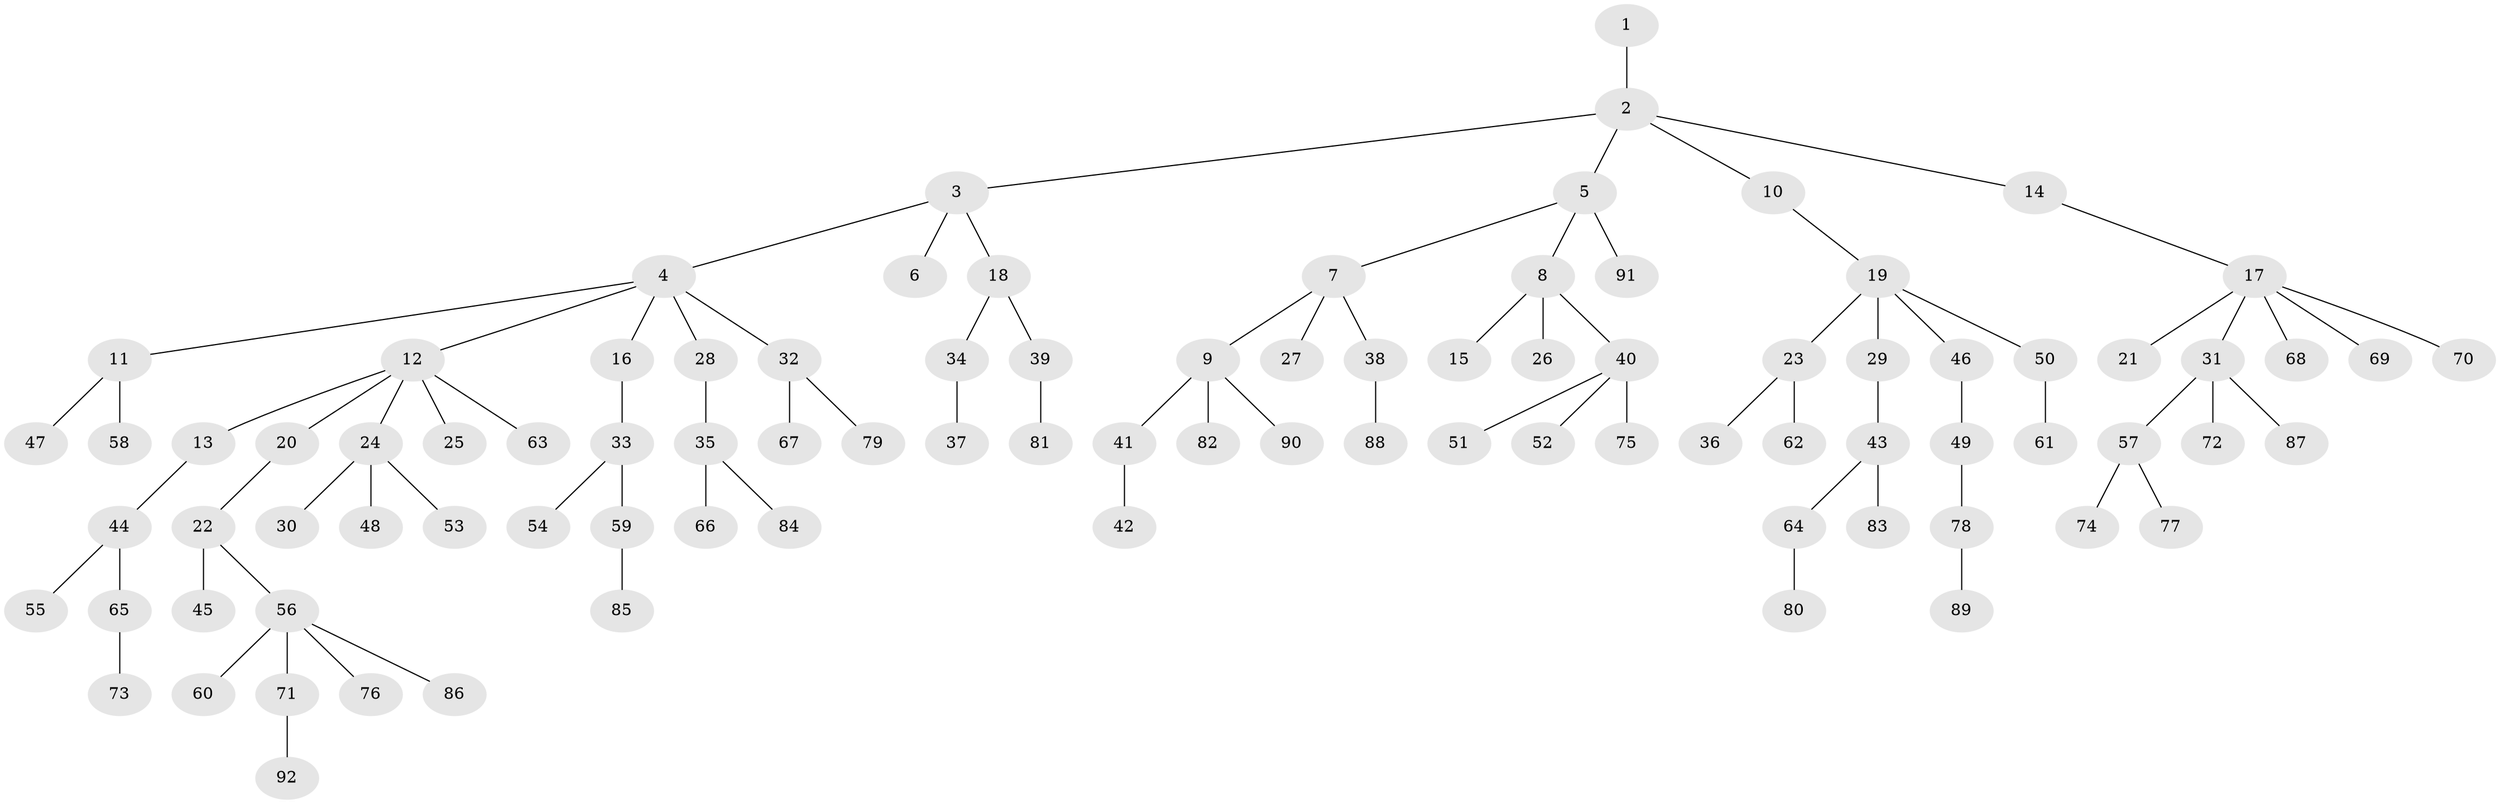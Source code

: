 // original degree distribution, {2: 0.24806201550387597, 6: 0.023255813953488372, 5: 0.046511627906976744, 4: 0.06201550387596899, 3: 0.07751937984496124, 7: 0.015503875968992248, 1: 0.5271317829457365}
// Generated by graph-tools (version 1.1) at 2025/52/03/04/25 22:52:02]
// undirected, 92 vertices, 91 edges
graph export_dot {
  node [color=gray90,style=filled];
  1;
  2;
  3;
  4;
  5;
  6;
  7;
  8;
  9;
  10;
  11;
  12;
  13;
  14;
  15;
  16;
  17;
  18;
  19;
  20;
  21;
  22;
  23;
  24;
  25;
  26;
  27;
  28;
  29;
  30;
  31;
  32;
  33;
  34;
  35;
  36;
  37;
  38;
  39;
  40;
  41;
  42;
  43;
  44;
  45;
  46;
  47;
  48;
  49;
  50;
  51;
  52;
  53;
  54;
  55;
  56;
  57;
  58;
  59;
  60;
  61;
  62;
  63;
  64;
  65;
  66;
  67;
  68;
  69;
  70;
  71;
  72;
  73;
  74;
  75;
  76;
  77;
  78;
  79;
  80;
  81;
  82;
  83;
  84;
  85;
  86;
  87;
  88;
  89;
  90;
  91;
  92;
  1 -- 2 [weight=1.0];
  2 -- 3 [weight=1.0];
  2 -- 5 [weight=1.0];
  2 -- 10 [weight=1.0];
  2 -- 14 [weight=1.0];
  3 -- 4 [weight=1.0];
  3 -- 6 [weight=1.0];
  3 -- 18 [weight=1.0];
  4 -- 11 [weight=1.0];
  4 -- 12 [weight=1.0];
  4 -- 16 [weight=1.0];
  4 -- 28 [weight=1.0];
  4 -- 32 [weight=1.0];
  5 -- 7 [weight=1.0];
  5 -- 8 [weight=1.0];
  5 -- 91 [weight=1.0];
  7 -- 9 [weight=1.0];
  7 -- 27 [weight=1.0];
  7 -- 38 [weight=1.0];
  8 -- 15 [weight=1.0];
  8 -- 26 [weight=1.0];
  8 -- 40 [weight=1.0];
  9 -- 41 [weight=1.0];
  9 -- 82 [weight=1.0];
  9 -- 90 [weight=1.0];
  10 -- 19 [weight=1.0];
  11 -- 47 [weight=1.0];
  11 -- 58 [weight=1.0];
  12 -- 13 [weight=1.0];
  12 -- 20 [weight=1.0];
  12 -- 24 [weight=1.0];
  12 -- 25 [weight=1.0];
  12 -- 63 [weight=1.0];
  13 -- 44 [weight=1.0];
  14 -- 17 [weight=1.0];
  16 -- 33 [weight=1.0];
  17 -- 21 [weight=1.0];
  17 -- 31 [weight=1.0];
  17 -- 68 [weight=1.0];
  17 -- 69 [weight=1.0];
  17 -- 70 [weight=1.0];
  18 -- 34 [weight=1.0];
  18 -- 39 [weight=1.0];
  19 -- 23 [weight=1.0];
  19 -- 29 [weight=1.0];
  19 -- 46 [weight=1.0];
  19 -- 50 [weight=1.0];
  20 -- 22 [weight=1.0];
  22 -- 45 [weight=1.0];
  22 -- 56 [weight=1.0];
  23 -- 36 [weight=1.0];
  23 -- 62 [weight=1.0];
  24 -- 30 [weight=1.0];
  24 -- 48 [weight=1.0];
  24 -- 53 [weight=1.0];
  28 -- 35 [weight=1.0];
  29 -- 43 [weight=1.0];
  31 -- 57 [weight=1.0];
  31 -- 72 [weight=1.0];
  31 -- 87 [weight=1.0];
  32 -- 67 [weight=1.0];
  32 -- 79 [weight=1.0];
  33 -- 54 [weight=1.0];
  33 -- 59 [weight=1.0];
  34 -- 37 [weight=1.0];
  35 -- 66 [weight=1.0];
  35 -- 84 [weight=1.0];
  38 -- 88 [weight=1.0];
  39 -- 81 [weight=1.0];
  40 -- 51 [weight=1.0];
  40 -- 52 [weight=1.0];
  40 -- 75 [weight=1.0];
  41 -- 42 [weight=1.0];
  43 -- 64 [weight=1.0];
  43 -- 83 [weight=1.0];
  44 -- 55 [weight=1.0];
  44 -- 65 [weight=1.0];
  46 -- 49 [weight=1.0];
  49 -- 78 [weight=1.0];
  50 -- 61 [weight=1.0];
  56 -- 60 [weight=1.0];
  56 -- 71 [weight=1.0];
  56 -- 76 [weight=1.0];
  56 -- 86 [weight=1.0];
  57 -- 74 [weight=1.0];
  57 -- 77 [weight=1.0];
  59 -- 85 [weight=1.0];
  64 -- 80 [weight=1.0];
  65 -- 73 [weight=1.0];
  71 -- 92 [weight=1.0];
  78 -- 89 [weight=1.0];
}
